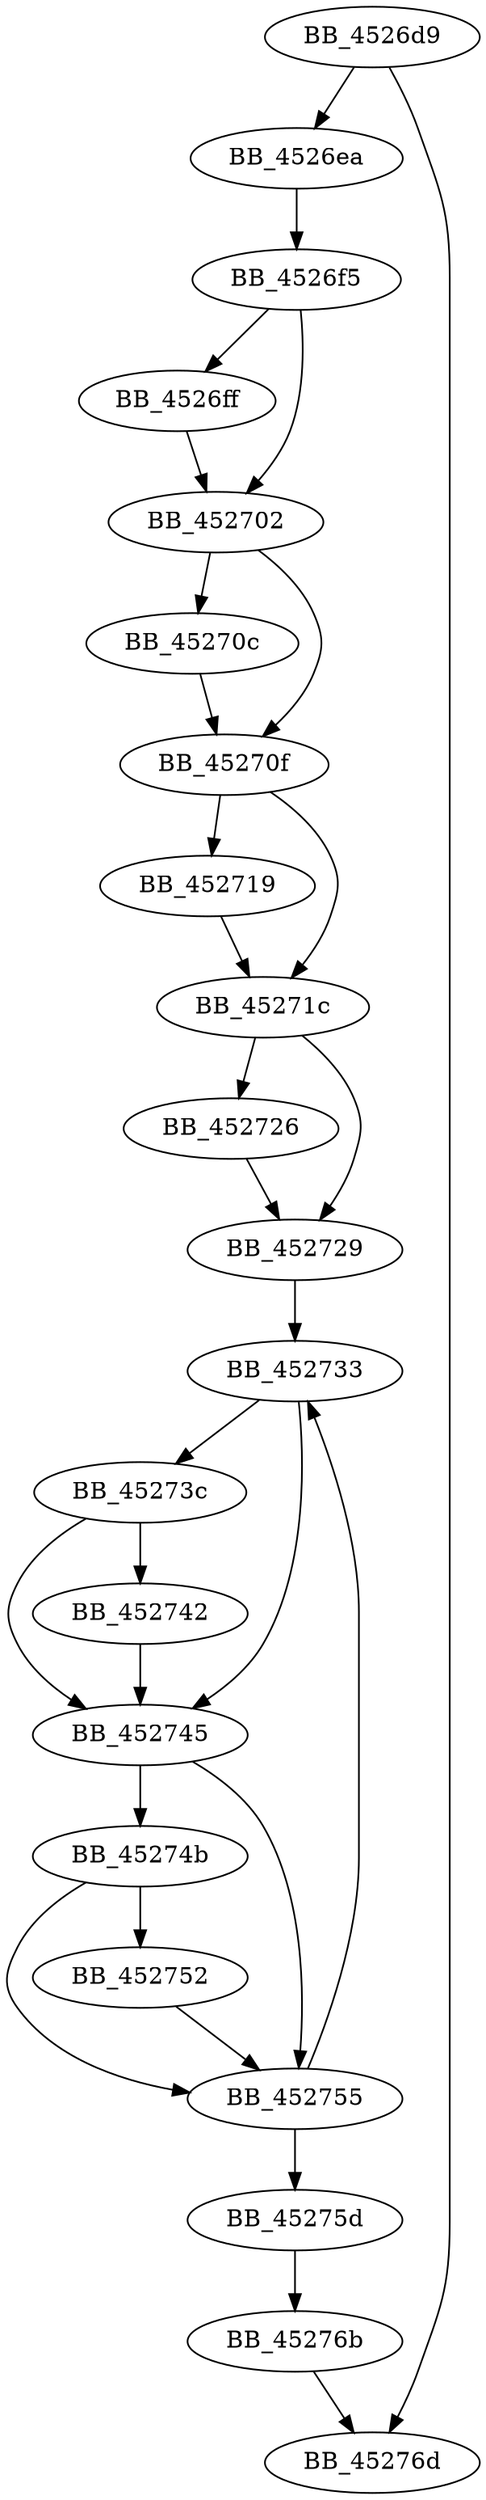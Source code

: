 DiGraph sub_4526D9{
BB_4526d9->BB_4526ea
BB_4526d9->BB_45276d
BB_4526ea->BB_4526f5
BB_4526f5->BB_4526ff
BB_4526f5->BB_452702
BB_4526ff->BB_452702
BB_452702->BB_45270c
BB_452702->BB_45270f
BB_45270c->BB_45270f
BB_45270f->BB_452719
BB_45270f->BB_45271c
BB_452719->BB_45271c
BB_45271c->BB_452726
BB_45271c->BB_452729
BB_452726->BB_452729
BB_452729->BB_452733
BB_452733->BB_45273c
BB_452733->BB_452745
BB_45273c->BB_452742
BB_45273c->BB_452745
BB_452742->BB_452745
BB_452745->BB_45274b
BB_452745->BB_452755
BB_45274b->BB_452752
BB_45274b->BB_452755
BB_452752->BB_452755
BB_452755->BB_452733
BB_452755->BB_45275d
BB_45275d->BB_45276b
BB_45276b->BB_45276d
}
